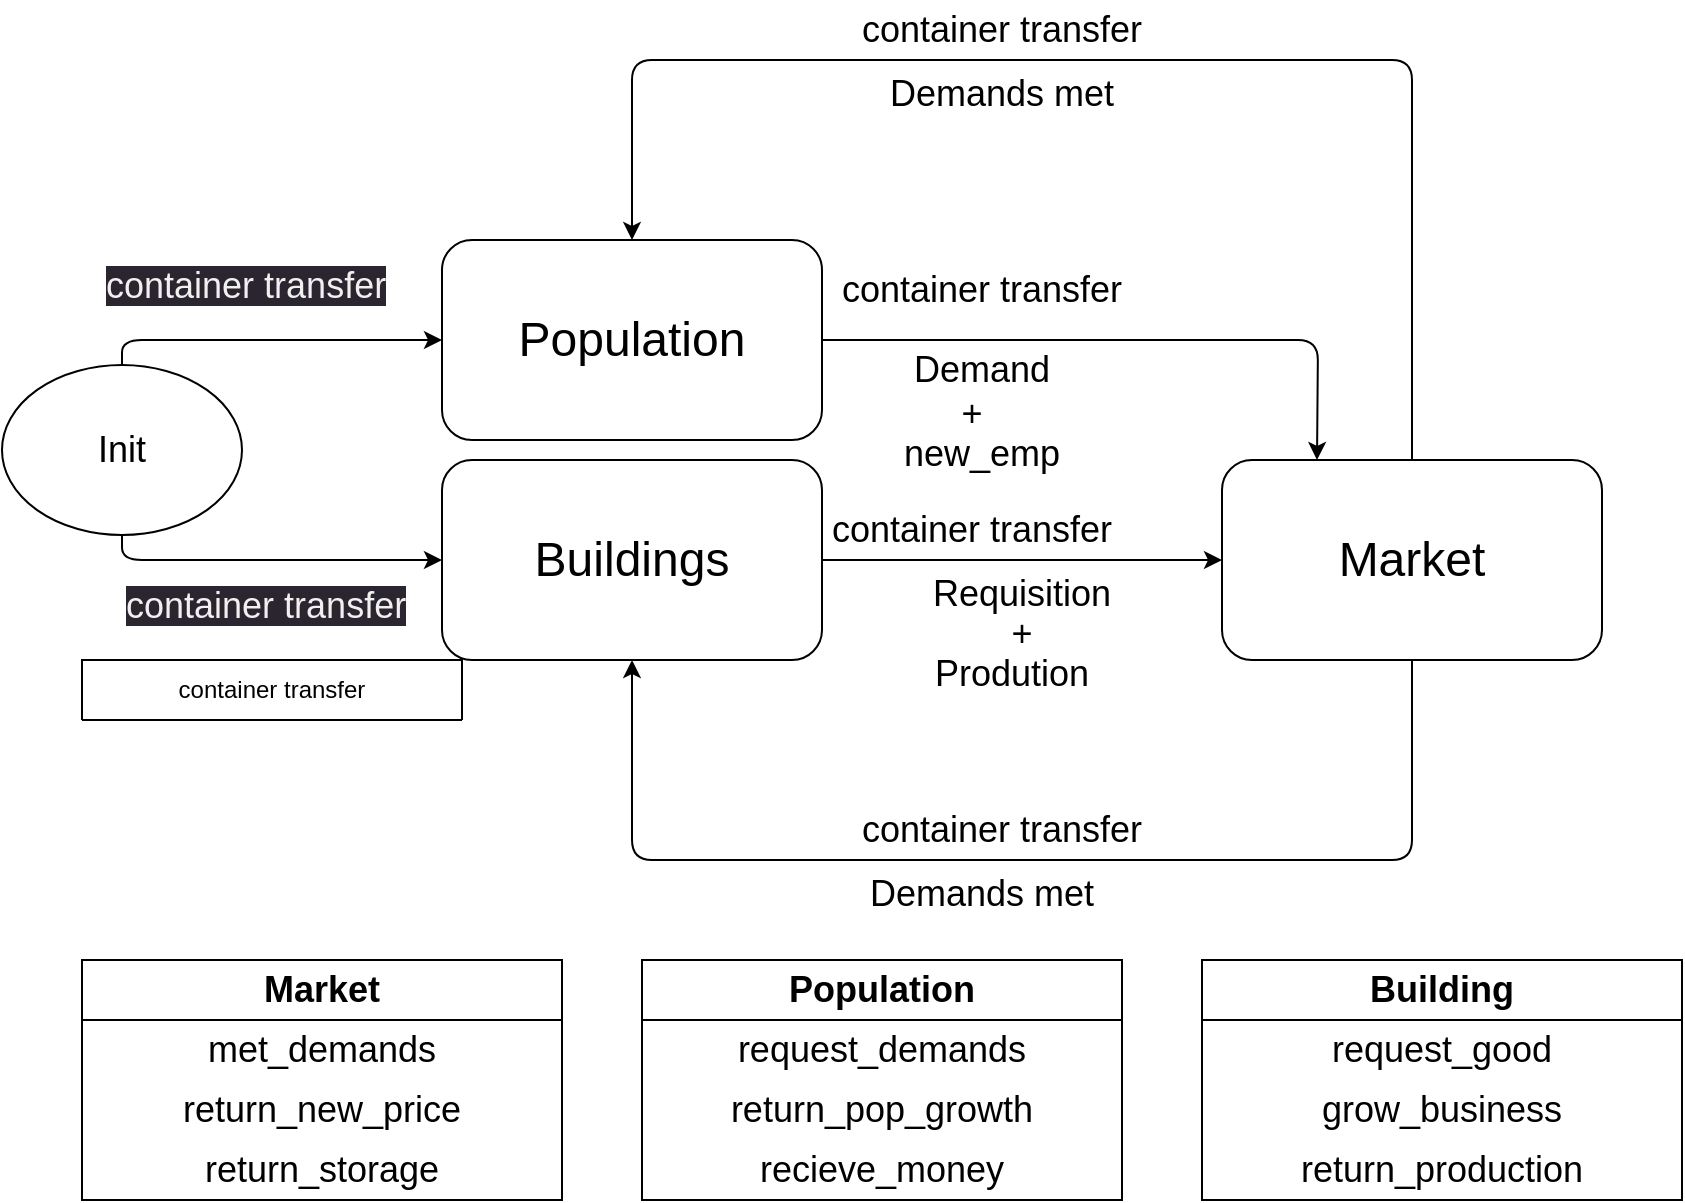 <mxfile>
    <diagram id="pNNR6zpfjKDz290GWxsq" name="Page-1">
        <mxGraphModel dx="1385" dy="838" grid="1" gridSize="10" guides="1" tooltips="1" connect="1" arrows="1" fold="1" page="1" pageScale="1" pageWidth="850" pageHeight="1100" math="0" shadow="0">
            <root>
                <mxCell id="0"/>
                <mxCell id="1" parent="0"/>
                <mxCell id="12" value="container transfer" style="swimlane;fontStyle=0;childLayout=stackLayout;horizontal=1;startSize=30;horizontalStack=0;resizeParent=1;resizeParentMax=0;resizeLast=0;collapsible=1;marginBottom=0;whiteSpace=wrap;html=1;" vertex="1" collapsed="1" parent="1">
                    <mxGeometry x="40" y="450" width="190" height="30" as="geometry">
                        <mxRectangle x="40" y="450" width="190" height="340" as="alternateBounds"/>
                    </mxGeometry>
                </mxCell>
                <mxCell id="13" value="string good_name" style="text;strokeColor=none;fillColor=none;align=left;verticalAlign=middle;spacingLeft=4;spacingRight=4;overflow=hidden;points=[[0,0.5],[1,0.5]];portConstraint=eastwest;rotatable=0;whiteSpace=wrap;html=1;" vertex="1" parent="12">
                    <mxGeometry y="30" width="190" height="30" as="geometry"/>
                </mxCell>
                <mxCell id="17" value="float production" style="text;strokeColor=none;fillColor=none;align=left;verticalAlign=middle;spacingLeft=4;spacingRight=4;overflow=hidden;points=[[0,0.5],[1,0.5]];portConstraint=eastwest;rotatable=0;whiteSpace=wrap;html=1;" vertex="1" parent="12">
                    <mxGeometry y="60" width="190" height="30" as="geometry"/>
                </mxCell>
                <mxCell id="14" value="float emp" style="text;strokeColor=none;fillColor=none;align=left;verticalAlign=middle;spacingLeft=4;spacingRight=4;overflow=hidden;points=[[0,0.5],[1,0.5]];portConstraint=eastwest;rotatable=0;whiteSpace=wrap;html=1;" vertex="1" parent="12">
                    <mxGeometry y="90" width="190" height="30" as="geometry"/>
                </mxCell>
                <mxCell id="16" value="string good1" style="text;strokeColor=none;fillColor=none;align=left;verticalAlign=middle;spacingLeft=4;spacingRight=4;overflow=hidden;points=[[0,0.5],[1,0.5]];portConstraint=eastwest;rotatable=0;whiteSpace=wrap;html=1;" vertex="1" parent="12">
                    <mxGeometry y="120" width="190" height="30" as="geometry"/>
                </mxCell>
                <mxCell id="15" value="float good1_amount" style="text;strokeColor=none;fillColor=none;align=left;verticalAlign=middle;spacingLeft=4;spacingRight=4;overflow=hidden;points=[[0,0.5],[1,0.5]];portConstraint=eastwest;rotatable=0;whiteSpace=wrap;html=1;" vertex="1" parent="12">
                    <mxGeometry y="150" width="190" height="30" as="geometry"/>
                </mxCell>
                <mxCell id="19" value="string good2" style="text;strokeColor=none;fillColor=none;align=left;verticalAlign=middle;spacingLeft=4;spacingRight=4;overflow=hidden;points=[[0,0.5],[1,0.5]];portConstraint=eastwest;rotatable=0;whiteSpace=wrap;html=1;" vertex="1" parent="12">
                    <mxGeometry y="180" width="190" height="30" as="geometry"/>
                </mxCell>
                <mxCell id="21" value="float good2_amount" style="text;strokeColor=none;fillColor=none;align=left;verticalAlign=middle;spacingLeft=4;spacingRight=4;overflow=hidden;points=[[0,0.5],[1,0.5]];portConstraint=eastwest;rotatable=0;whiteSpace=wrap;html=1;" vertex="1" parent="12">
                    <mxGeometry y="210" width="190" height="30" as="geometry"/>
                </mxCell>
                <mxCell id="18" value="string good3" style="text;strokeColor=none;fillColor=none;align=left;verticalAlign=middle;spacingLeft=4;spacingRight=4;overflow=hidden;points=[[0,0.5],[1,0.5]];portConstraint=eastwest;rotatable=0;whiteSpace=wrap;html=1;" vertex="1" parent="12">
                    <mxGeometry y="240" width="190" height="30" as="geometry"/>
                </mxCell>
                <mxCell id="22" value="float good3_amount" style="text;strokeColor=none;fillColor=none;align=left;verticalAlign=middle;spacingLeft=4;spacingRight=4;overflow=hidden;points=[[0,0.5],[1,0.5]];portConstraint=eastwest;rotatable=0;whiteSpace=wrap;html=1;" vertex="1" parent="12">
                    <mxGeometry y="270" width="190" height="30" as="geometry"/>
                </mxCell>
                <mxCell id="50" value="&lt;span style=&quot;font-size: 12px;&quot;&gt;float money&lt;/span&gt;" style="text;whiteSpace=wrap;html=1;fontSize=18;" vertex="1" parent="12">
                    <mxGeometry y="300" width="190" height="40" as="geometry"/>
                </mxCell>
                <mxCell id="23" value="" style="endArrow=classic;html=1;" edge="1" parent="1">
                    <mxGeometry width="50" height="50" relative="1" as="geometry">
                        <mxPoint x="410" y="400" as="sourcePoint"/>
                        <mxPoint x="610" y="400" as="targetPoint"/>
                        <Array as="points">
                            <mxPoint x="530" y="400"/>
                        </Array>
                    </mxGeometry>
                </mxCell>
                <mxCell id="24" value="&lt;font style=&quot;font-size: 18px;&quot;&gt;container transfer&lt;/font&gt;" style="text;html=1;strokeColor=none;fillColor=none;align=center;verticalAlign=middle;whiteSpace=wrap;rounded=0;" vertex="1" parent="1">
                    <mxGeometry x="410" y="370" width="150" height="30" as="geometry"/>
                </mxCell>
                <mxCell id="36" style="edgeStyle=none;html=1;exitX=0.5;exitY=1;exitDx=0;exitDy=0;entryX=0.5;entryY=1;entryDx=0;entryDy=0;fontSize=18;" edge="1" parent="1" source="25" target="26">
                    <mxGeometry relative="1" as="geometry">
                        <Array as="points">
                            <mxPoint x="705" y="550"/>
                            <mxPoint x="525" y="550"/>
                            <mxPoint x="315" y="550"/>
                        </Array>
                    </mxGeometry>
                </mxCell>
                <mxCell id="39" style="edgeStyle=none;html=1;exitX=0.5;exitY=0;exitDx=0;exitDy=0;fontSize=18;entryX=0.5;entryY=0;entryDx=0;entryDy=0;" edge="1" parent="1" source="25" target="29">
                    <mxGeometry relative="1" as="geometry">
                        <mxPoint x="705.471" y="140.0" as="targetPoint"/>
                        <Array as="points">
                            <mxPoint x="705" y="150"/>
                            <mxPoint x="525" y="150"/>
                            <mxPoint x="315" y="150"/>
                        </Array>
                    </mxGeometry>
                </mxCell>
                <mxCell id="25" value="&lt;font style=&quot;font-size: 24px;&quot;&gt;Market&lt;/font&gt;" style="rounded=1;whiteSpace=wrap;html=1;" vertex="1" parent="1">
                    <mxGeometry x="610" y="350" width="190" height="100" as="geometry"/>
                </mxCell>
                <mxCell id="26" value="&lt;font style=&quot;font-size: 24px;&quot;&gt;Buildings&lt;/font&gt;" style="rounded=1;whiteSpace=wrap;html=1;" vertex="1" parent="1">
                    <mxGeometry x="220" y="350" width="190" height="100" as="geometry"/>
                </mxCell>
                <mxCell id="27" value="&lt;span style=&quot;font-size: 18px;&quot;&gt;Requisition&lt;/span&gt;" style="text;html=1;strokeColor=none;fillColor=none;align=center;verticalAlign=middle;whiteSpace=wrap;rounded=0;fontSize=24;" vertex="1" parent="1">
                    <mxGeometry x="410" y="400" width="200" height="30" as="geometry"/>
                </mxCell>
                <mxCell id="30" style="edgeStyle=none;html=1;exitX=1;exitY=0.5;exitDx=0;exitDy=0;fontSize=18;entryX=0.25;entryY=0;entryDx=0;entryDy=0;" edge="1" parent="1" source="29" target="25">
                    <mxGeometry relative="1" as="geometry">
                        <mxPoint x="535" y="290.353" as="targetPoint"/>
                        <Array as="points">
                            <mxPoint x="565" y="290"/>
                            <mxPoint x="658" y="290"/>
                        </Array>
                    </mxGeometry>
                </mxCell>
                <mxCell id="29" value="&lt;font style=&quot;font-size: 24px;&quot;&gt;Population&lt;/font&gt;" style="rounded=1;whiteSpace=wrap;html=1;" vertex="1" parent="1">
                    <mxGeometry x="220" y="240" width="190" height="100" as="geometry"/>
                </mxCell>
                <mxCell id="31" value="&lt;font style=&quot;font-size: 18px;&quot;&gt;container transfer&lt;/font&gt;" style="text;html=1;strokeColor=none;fillColor=none;align=center;verticalAlign=middle;whiteSpace=wrap;rounded=0;" vertex="1" parent="1">
                    <mxGeometry x="415" y="250" width="150" height="30" as="geometry"/>
                </mxCell>
                <mxCell id="32" value="&lt;font style=&quot;font-size: 18px;&quot;&gt;Demand&lt;/font&gt;" style="text;html=1;strokeColor=none;fillColor=none;align=center;verticalAlign=middle;whiteSpace=wrap;rounded=0;" vertex="1" parent="1">
                    <mxGeometry x="415" y="290" width="150" height="30" as="geometry"/>
                </mxCell>
                <mxCell id="33" value="&lt;font style=&quot;font-size: 18px;&quot;&gt;Prodution&lt;/font&gt;" style="text;html=1;strokeColor=none;fillColor=none;align=center;verticalAlign=middle;whiteSpace=wrap;rounded=0;fontSize=24;" vertex="1" parent="1">
                    <mxGeometry x="475" y="440" width="60" height="30" as="geometry"/>
                </mxCell>
                <mxCell id="35" value="&lt;font style=&quot;font-size: 18px;&quot;&gt;+&lt;/font&gt;" style="text;html=1;strokeColor=none;fillColor=none;align=center;verticalAlign=middle;whiteSpace=wrap;rounded=0;fontSize=24;" vertex="1" parent="1">
                    <mxGeometry x="475" y="420" width="70" height="30" as="geometry"/>
                </mxCell>
                <mxCell id="37" value="&lt;font style=&quot;font-size: 18px;&quot;&gt;+&lt;/font&gt;" style="text;html=1;strokeColor=none;fillColor=none;align=center;verticalAlign=middle;whiteSpace=wrap;rounded=0;fontSize=24;" vertex="1" parent="1">
                    <mxGeometry x="455" y="310" width="60" height="30" as="geometry"/>
                </mxCell>
                <mxCell id="38" value="&lt;font style=&quot;font-size: 18px;&quot;&gt;new_emp&lt;/font&gt;" style="text;html=1;strokeColor=none;fillColor=none;align=center;verticalAlign=middle;whiteSpace=wrap;rounded=0;fontSize=24;" vertex="1" parent="1">
                    <mxGeometry x="460" y="330" width="60" height="30" as="geometry"/>
                </mxCell>
                <mxCell id="41" style="edgeStyle=none;html=1;exitX=0.5;exitY=0;exitDx=0;exitDy=0;fontSize=24;entryX=0;entryY=0.5;entryDx=0;entryDy=0;" edge="1" parent="1" source="40" target="29">
                    <mxGeometry relative="1" as="geometry">
                        <mxPoint x="100.471" y="270.0" as="targetPoint"/>
                        <Array as="points">
                            <mxPoint x="60" y="290"/>
                        </Array>
                    </mxGeometry>
                </mxCell>
                <mxCell id="42" style="edgeStyle=none;html=1;exitX=0.5;exitY=1;exitDx=0;exitDy=0;entryX=0;entryY=0.5;entryDx=0;entryDy=0;fontSize=24;" edge="1" parent="1" source="40" target="26">
                    <mxGeometry relative="1" as="geometry">
                        <Array as="points">
                            <mxPoint x="60" y="400"/>
                        </Array>
                    </mxGeometry>
                </mxCell>
                <mxCell id="40" value="Init" style="ellipse;whiteSpace=wrap;html=1;fontSize=18;" vertex="1" parent="1">
                    <mxGeometry y="302.5" width="120" height="85" as="geometry"/>
                </mxCell>
                <mxCell id="44" value="&lt;span style=&quot;color: rgb(240, 240, 240); font-family: Helvetica; font-size: 18px; font-style: normal; font-variant-ligatures: normal; font-variant-caps: normal; font-weight: 400; letter-spacing: normal; orphans: 2; text-align: center; text-indent: 0px; text-transform: none; widows: 2; word-spacing: 0px; -webkit-text-stroke-width: 0px; background-color: rgb(42, 37, 47); text-decoration-thickness: initial; text-decoration-style: initial; text-decoration-color: initial; float: none; display: inline !important;&quot;&gt;container transfer&lt;/span&gt;" style="text;whiteSpace=wrap;html=1;fontSize=24;" vertex="1" parent="1">
                    <mxGeometry x="50" y="240" width="170" height="50" as="geometry"/>
                </mxCell>
                <mxCell id="45" value="&lt;span style=&quot;color: rgb(240, 240, 240); font-family: Helvetica; font-size: 18px; font-style: normal; font-variant-ligatures: normal; font-variant-caps: normal; font-weight: 400; letter-spacing: normal; orphans: 2; text-align: center; text-indent: 0px; text-transform: none; widows: 2; word-spacing: 0px; -webkit-text-stroke-width: 0px; background-color: rgb(42, 37, 47); text-decoration-thickness: initial; text-decoration-style: initial; text-decoration-color: initial; float: none; display: inline !important;&quot;&gt;container transfer&lt;/span&gt;" style="text;whiteSpace=wrap;html=1;fontSize=24;" vertex="1" parent="1">
                    <mxGeometry x="60" y="400" width="170" height="50" as="geometry"/>
                </mxCell>
                <mxCell id="46" value="&lt;font style=&quot;font-size: 18px;&quot;&gt;container transfer&lt;/font&gt;" style="text;html=1;strokeColor=none;fillColor=none;align=center;verticalAlign=middle;whiteSpace=wrap;rounded=0;" vertex="1" parent="1">
                    <mxGeometry x="425" y="120" width="150" height="30" as="geometry"/>
                </mxCell>
                <mxCell id="47" value="&lt;font style=&quot;font-size: 18px;&quot;&gt;container transfer&lt;/font&gt;" style="text;html=1;strokeColor=none;fillColor=none;align=center;verticalAlign=middle;whiteSpace=wrap;rounded=0;" vertex="1" parent="1">
                    <mxGeometry x="425" y="520" width="150" height="30" as="geometry"/>
                </mxCell>
                <mxCell id="49" value="&lt;font style=&quot;font-size: 18px;&quot;&gt;Demands met&lt;/font&gt;" style="text;html=1;strokeColor=none;fillColor=none;align=center;verticalAlign=middle;whiteSpace=wrap;rounded=0;fontSize=24;" vertex="1" parent="1">
                    <mxGeometry x="400" y="150" width="200" height="30" as="geometry"/>
                </mxCell>
                <mxCell id="51" value="&lt;font style=&quot;font-size: 18px;&quot;&gt;Demands met&lt;/font&gt;" style="text;html=1;strokeColor=none;fillColor=none;align=center;verticalAlign=middle;whiteSpace=wrap;rounded=0;fontSize=24;" vertex="1" parent="1">
                    <mxGeometry x="390" y="550" width="200" height="30" as="geometry"/>
                </mxCell>
                <mxCell id="56" value="Market" style="swimlane;whiteSpace=wrap;html=1;fontSize=18;startSize=30;" vertex="1" parent="1">
                    <mxGeometry x="40" y="600" width="240" height="120" as="geometry"/>
                </mxCell>
                <mxCell id="60" value="met_demands" style="text;html=1;strokeColor=none;fillColor=none;align=center;verticalAlign=middle;whiteSpace=wrap;rounded=0;fontSize=18;" vertex="1" parent="56">
                    <mxGeometry y="30" width="240" height="30" as="geometry"/>
                </mxCell>
                <mxCell id="63" value="return_storage" style="text;html=1;strokeColor=none;fillColor=none;align=center;verticalAlign=middle;whiteSpace=wrap;rounded=0;fontSize=18;" vertex="1" parent="56">
                    <mxGeometry y="90" width="240" height="30" as="geometry"/>
                </mxCell>
                <mxCell id="61" value="return_new_price" style="text;html=1;strokeColor=none;fillColor=none;align=center;verticalAlign=middle;whiteSpace=wrap;rounded=0;fontSize=18;" vertex="1" parent="56">
                    <mxGeometry y="60" width="240" height="30" as="geometry"/>
                </mxCell>
                <mxCell id="67" value="Population" style="swimlane;whiteSpace=wrap;html=1;fontSize=18;startSize=30;" vertex="1" parent="1">
                    <mxGeometry x="320" y="600" width="240" height="120" as="geometry"/>
                </mxCell>
                <mxCell id="68" value="request_demands" style="text;html=1;strokeColor=none;fillColor=none;align=center;verticalAlign=middle;whiteSpace=wrap;rounded=0;fontSize=18;" vertex="1" parent="67">
                    <mxGeometry y="30" width="240" height="30" as="geometry"/>
                </mxCell>
                <mxCell id="69" value="recieve_money" style="text;html=1;strokeColor=none;fillColor=none;align=center;verticalAlign=middle;whiteSpace=wrap;rounded=0;fontSize=18;" vertex="1" parent="67">
                    <mxGeometry y="90" width="240" height="30" as="geometry"/>
                </mxCell>
                <mxCell id="71" value="return_pop_growth" style="text;html=1;strokeColor=none;fillColor=none;align=center;verticalAlign=middle;whiteSpace=wrap;rounded=0;fontSize=18;" vertex="1" parent="67">
                    <mxGeometry y="60" width="240" height="30" as="geometry"/>
                </mxCell>
                <mxCell id="75" value="Building" style="swimlane;whiteSpace=wrap;html=1;fontSize=18;startSize=30;" vertex="1" parent="1">
                    <mxGeometry x="600" y="600" width="240" height="120" as="geometry"/>
                </mxCell>
                <mxCell id="76" value="request_good" style="text;html=1;strokeColor=none;fillColor=none;align=center;verticalAlign=middle;whiteSpace=wrap;rounded=0;fontSize=18;" vertex="1" parent="75">
                    <mxGeometry y="30" width="240" height="30" as="geometry"/>
                </mxCell>
                <mxCell id="77" value="return_production" style="text;html=1;strokeColor=none;fillColor=none;align=center;verticalAlign=middle;whiteSpace=wrap;rounded=0;fontSize=18;" vertex="1" parent="75">
                    <mxGeometry y="90" width="240" height="30" as="geometry"/>
                </mxCell>
                <mxCell id="79" value="grow_business" style="text;html=1;strokeColor=none;fillColor=none;align=center;verticalAlign=middle;whiteSpace=wrap;rounded=0;fontSize=18;" vertex="1" parent="75">
                    <mxGeometry y="60" width="240" height="30" as="geometry"/>
                </mxCell>
            </root>
        </mxGraphModel>
    </diagram>
</mxfile>